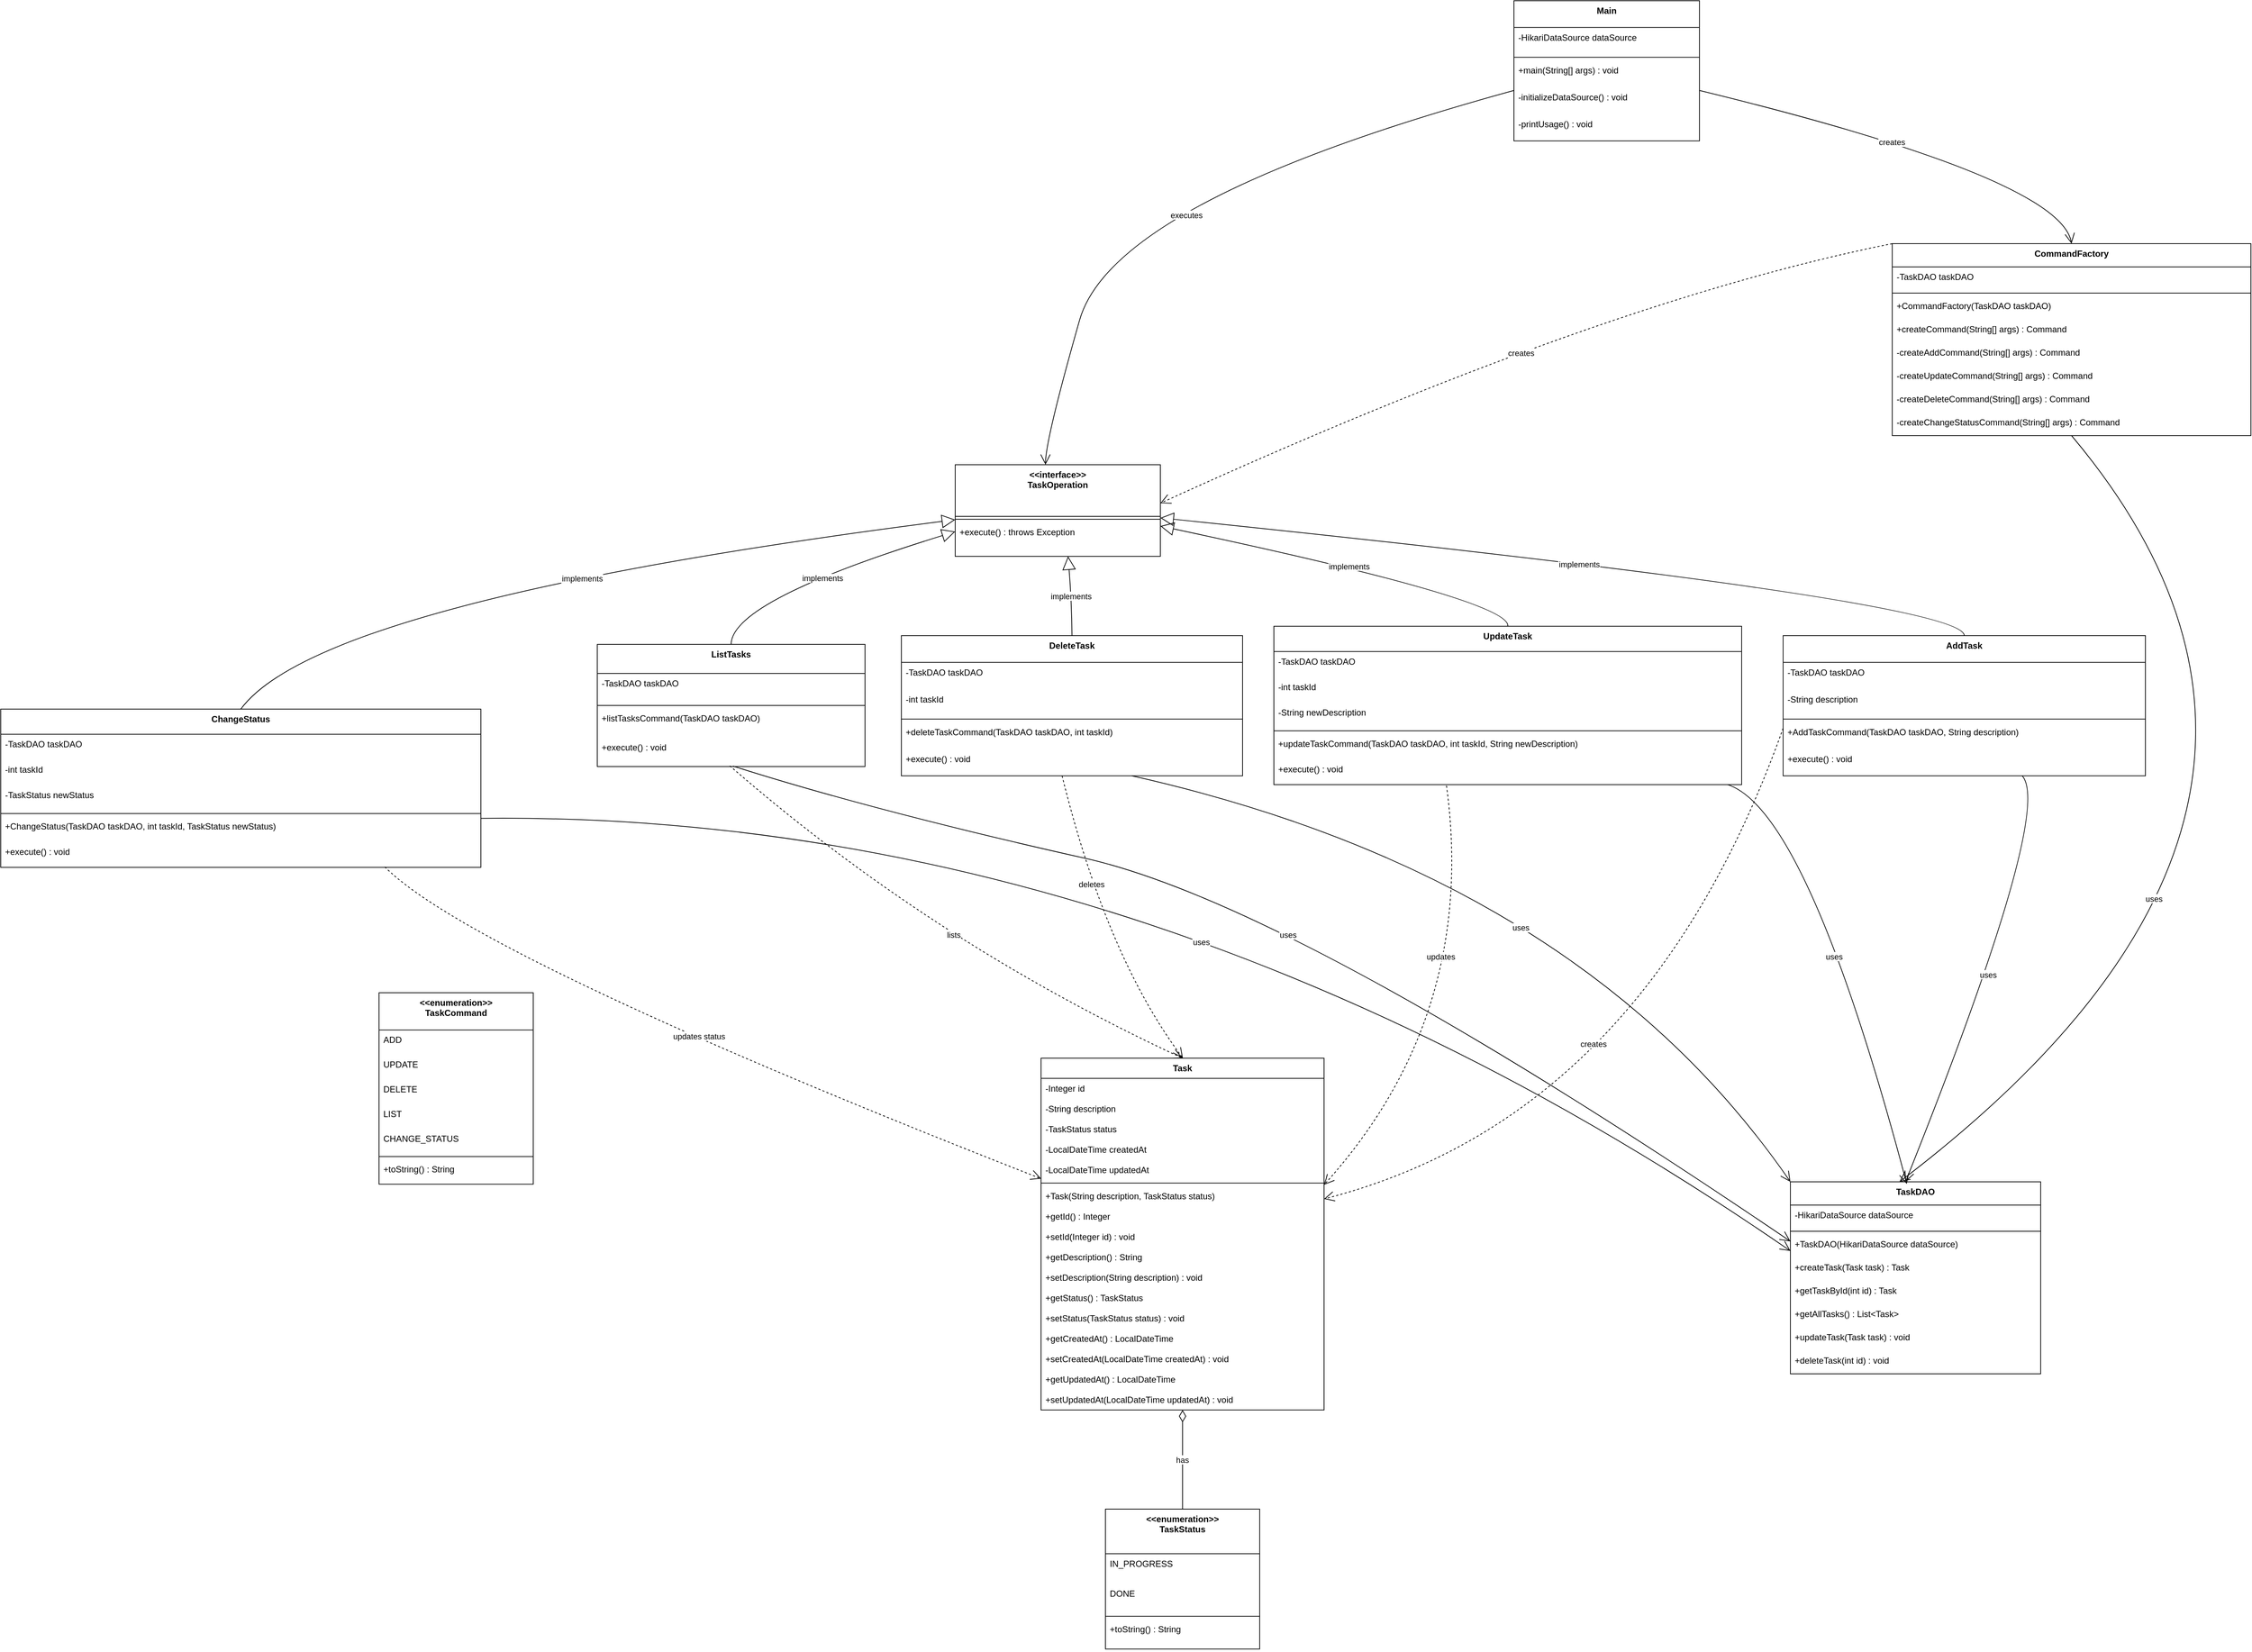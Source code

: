 <mxfile version="26.0.16">
  <diagram id="C5RBs43oDa-KdzZeNtuy" name="CommandsAndStatuses">
    <mxGraphModel dx="1640" dy="418" grid="1" gridSize="10" guides="1" tooltips="1" connect="1" arrows="1" fold="1" page="0" pageScale="1" pageWidth="827" pageHeight="1169" math="0" shadow="0">
      <root>
        <mxCell id="WIyWlLk6GJQsqaUBKTNV-0" />
        <mxCell id="WIyWlLk6GJQsqaUBKTNV-1" parent="WIyWlLk6GJQsqaUBKTNV-0" />
        <mxCell id="XcSWrW2zdejVUgtWruym-0" value="&lt;&lt;interface&gt;&gt;&#xa;TaskOperation" style="swimlane;fontStyle=1;align=center;verticalAlign=top;childLayout=stackLayout;horizontal=1;startSize=71;horizontalStack=0;resizeParent=1;resizeParentMax=0;resizeLast=0;collapsible=0;marginBottom=0;" parent="WIyWlLk6GJQsqaUBKTNV-1" vertex="1">
          <mxGeometry x="1322" y="1194" width="282" height="126" as="geometry" />
        </mxCell>
        <mxCell id="XcSWrW2zdejVUgtWruym-1" style="line;strokeWidth=1;fillColor=none;align=left;verticalAlign=middle;spacingTop=-1;spacingLeft=3;spacingRight=3;rotatable=0;labelPosition=right;points=[];portConstraint=eastwest;strokeColor=inherit;" parent="XcSWrW2zdejVUgtWruym-0" vertex="1">
          <mxGeometry y="71" width="282" height="8" as="geometry" />
        </mxCell>
        <mxCell id="XcSWrW2zdejVUgtWruym-2" value="+execute() : throws Exception" style="text;strokeColor=none;fillColor=none;align=left;verticalAlign=top;spacingLeft=4;spacingRight=4;overflow=hidden;rotatable=0;points=[[0,0.5],[1,0.5]];portConstraint=eastwest;" parent="XcSWrW2zdejVUgtWruym-0" vertex="1">
          <mxGeometry y="79" width="282" height="47" as="geometry" />
        </mxCell>
        <mxCell id="XcSWrW2zdejVUgtWruym-3" value="&lt;&lt;enumeration&gt;&gt;&#xa;TaskCommand" style="swimlane;fontStyle=1;align=center;verticalAlign=top;childLayout=stackLayout;horizontal=1;startSize=51.2;horizontalStack=0;resizeParent=1;resizeParentMax=0;resizeLast=0;collapsible=0;marginBottom=0;" parent="WIyWlLk6GJQsqaUBKTNV-1" vertex="1">
          <mxGeometry x="530" y="1920" width="212" height="263.2" as="geometry" />
        </mxCell>
        <mxCell id="XcSWrW2zdejVUgtWruym-4" value="ADD" style="text;strokeColor=none;fillColor=none;align=left;verticalAlign=top;spacingLeft=4;spacingRight=4;overflow=hidden;rotatable=0;points=[[0,0.5],[1,0.5]];portConstraint=eastwest;" parent="XcSWrW2zdejVUgtWruym-3" vertex="1">
          <mxGeometry y="51.2" width="212" height="34" as="geometry" />
        </mxCell>
        <mxCell id="XcSWrW2zdejVUgtWruym-5" value="UPDATE" style="text;strokeColor=none;fillColor=none;align=left;verticalAlign=top;spacingLeft=4;spacingRight=4;overflow=hidden;rotatable=0;points=[[0,0.5],[1,0.5]];portConstraint=eastwest;" parent="XcSWrW2zdejVUgtWruym-3" vertex="1">
          <mxGeometry y="85.2" width="212" height="34" as="geometry" />
        </mxCell>
        <mxCell id="XcSWrW2zdejVUgtWruym-6" value="DELETE" style="text;strokeColor=none;fillColor=none;align=left;verticalAlign=top;spacingLeft=4;spacingRight=4;overflow=hidden;rotatable=0;points=[[0,0.5],[1,0.5]];portConstraint=eastwest;" parent="XcSWrW2zdejVUgtWruym-3" vertex="1">
          <mxGeometry y="119.2" width="212" height="34" as="geometry" />
        </mxCell>
        <mxCell id="XcSWrW2zdejVUgtWruym-7" value="LIST" style="text;strokeColor=none;fillColor=none;align=left;verticalAlign=top;spacingLeft=4;spacingRight=4;overflow=hidden;rotatable=0;points=[[0,0.5],[1,0.5]];portConstraint=eastwest;" parent="XcSWrW2zdejVUgtWruym-3" vertex="1">
          <mxGeometry y="153.2" width="212" height="34" as="geometry" />
        </mxCell>
        <mxCell id="XcSWrW2zdejVUgtWruym-8" value="CHANGE_STATUS" style="text;strokeColor=none;fillColor=none;align=left;verticalAlign=top;spacingLeft=4;spacingRight=4;overflow=hidden;rotatable=0;points=[[0,0.5],[1,0.5]];portConstraint=eastwest;" parent="XcSWrW2zdejVUgtWruym-3" vertex="1">
          <mxGeometry y="187.2" width="212" height="34" as="geometry" />
        </mxCell>
        <mxCell id="XcSWrW2zdejVUgtWruym-9" style="line;strokeWidth=1;fillColor=none;align=left;verticalAlign=middle;spacingTop=-1;spacingLeft=3;spacingRight=3;rotatable=0;labelPosition=right;points=[];portConstraint=eastwest;strokeColor=inherit;" parent="XcSWrW2zdejVUgtWruym-3" vertex="1">
          <mxGeometry y="221.2" width="212" height="8" as="geometry" />
        </mxCell>
        <mxCell id="XcSWrW2zdejVUgtWruym-10" value="+toString() : String" style="text;strokeColor=none;fillColor=none;align=left;verticalAlign=top;spacingLeft=4;spacingRight=4;overflow=hidden;rotatable=0;points=[[0,0.5],[1,0.5]];portConstraint=eastwest;" parent="XcSWrW2zdejVUgtWruym-3" vertex="1">
          <mxGeometry y="229.2" width="212" height="34" as="geometry" />
        </mxCell>
        <mxCell id="XcSWrW2zdejVUgtWruym-11" value="&lt;&lt;enumeration&gt;&gt;&#xa;TaskStatus" style="swimlane;fontStyle=1;align=center;verticalAlign=top;childLayout=stackLayout;horizontal=1;startSize=61.333;horizontalStack=0;resizeParent=1;resizeParentMax=0;resizeLast=0;collapsible=0;marginBottom=0;" parent="WIyWlLk6GJQsqaUBKTNV-1" vertex="1">
          <mxGeometry x="1528.5" y="2630" width="212" height="192.333" as="geometry" />
        </mxCell>
        <mxCell id="XcSWrW2zdejVUgtWruym-12" value="IN_PROGRESS" style="text;strokeColor=none;fillColor=none;align=left;verticalAlign=top;spacingLeft=4;spacingRight=4;overflow=hidden;rotatable=0;points=[[0,0.5],[1,0.5]];portConstraint=eastwest;" parent="XcSWrW2zdejVUgtWruym-11" vertex="1">
          <mxGeometry y="61.333" width="212" height="41" as="geometry" />
        </mxCell>
        <mxCell id="XcSWrW2zdejVUgtWruym-13" value="DONE" style="text;strokeColor=none;fillColor=none;align=left;verticalAlign=top;spacingLeft=4;spacingRight=4;overflow=hidden;rotatable=0;points=[[0,0.5],[1,0.5]];portConstraint=eastwest;" parent="XcSWrW2zdejVUgtWruym-11" vertex="1">
          <mxGeometry y="102.333" width="212" height="41" as="geometry" />
        </mxCell>
        <mxCell id="XcSWrW2zdejVUgtWruym-14" style="line;strokeWidth=1;fillColor=none;align=left;verticalAlign=middle;spacingTop=-1;spacingLeft=3;spacingRight=3;rotatable=0;labelPosition=right;points=[];portConstraint=eastwest;strokeColor=inherit;" parent="XcSWrW2zdejVUgtWruym-11" vertex="1">
          <mxGeometry y="143.333" width="212" height="8" as="geometry" />
        </mxCell>
        <mxCell id="XcSWrW2zdejVUgtWruym-15" value="+toString() : String" style="text;strokeColor=none;fillColor=none;align=left;verticalAlign=top;spacingLeft=4;spacingRight=4;overflow=hidden;rotatable=0;points=[[0,0.5],[1,0.5]];portConstraint=eastwest;" parent="XcSWrW2zdejVUgtWruym-11" vertex="1">
          <mxGeometry y="151.333" width="212" height="41" as="geometry" />
        </mxCell>
        <mxCell id="XcSWrW2zdejVUgtWruym-16" value="Task" style="swimlane;fontStyle=1;align=center;verticalAlign=top;childLayout=stackLayout;horizontal=1;startSize=27.765;horizontalStack=0;resizeParent=1;resizeParentMax=0;resizeLast=0;collapsible=0;marginBottom=0;" parent="WIyWlLk6GJQsqaUBKTNV-1" vertex="1">
          <mxGeometry x="1440" y="2010" width="389" height="483.765" as="geometry" />
        </mxCell>
        <mxCell id="XcSWrW2zdejVUgtWruym-17" value="-Integer id" style="text;strokeColor=none;fillColor=none;align=left;verticalAlign=top;spacingLeft=4;spacingRight=4;overflow=hidden;rotatable=0;points=[[0,0.5],[1,0.5]];portConstraint=eastwest;" parent="XcSWrW2zdejVUgtWruym-16" vertex="1">
          <mxGeometry y="27.765" width="389" height="28" as="geometry" />
        </mxCell>
        <mxCell id="XcSWrW2zdejVUgtWruym-18" value="-String description" style="text;strokeColor=none;fillColor=none;align=left;verticalAlign=top;spacingLeft=4;spacingRight=4;overflow=hidden;rotatable=0;points=[[0,0.5],[1,0.5]];portConstraint=eastwest;" parent="XcSWrW2zdejVUgtWruym-16" vertex="1">
          <mxGeometry y="55.765" width="389" height="28" as="geometry" />
        </mxCell>
        <mxCell id="XcSWrW2zdejVUgtWruym-19" value="-TaskStatus status" style="text;strokeColor=none;fillColor=none;align=left;verticalAlign=top;spacingLeft=4;spacingRight=4;overflow=hidden;rotatable=0;points=[[0,0.5],[1,0.5]];portConstraint=eastwest;" parent="XcSWrW2zdejVUgtWruym-16" vertex="1">
          <mxGeometry y="83.765" width="389" height="28" as="geometry" />
        </mxCell>
        <mxCell id="XcSWrW2zdejVUgtWruym-20" value="-LocalDateTime createdAt" style="text;strokeColor=none;fillColor=none;align=left;verticalAlign=top;spacingLeft=4;spacingRight=4;overflow=hidden;rotatable=0;points=[[0,0.5],[1,0.5]];portConstraint=eastwest;" parent="XcSWrW2zdejVUgtWruym-16" vertex="1">
          <mxGeometry y="111.765" width="389" height="28" as="geometry" />
        </mxCell>
        <mxCell id="XcSWrW2zdejVUgtWruym-21" value="-LocalDateTime updatedAt" style="text;strokeColor=none;fillColor=none;align=left;verticalAlign=top;spacingLeft=4;spacingRight=4;overflow=hidden;rotatable=0;points=[[0,0.5],[1,0.5]];portConstraint=eastwest;" parent="XcSWrW2zdejVUgtWruym-16" vertex="1">
          <mxGeometry y="139.765" width="389" height="28" as="geometry" />
        </mxCell>
        <mxCell id="XcSWrW2zdejVUgtWruym-22" style="line;strokeWidth=1;fillColor=none;align=left;verticalAlign=middle;spacingTop=-1;spacingLeft=3;spacingRight=3;rotatable=0;labelPosition=right;points=[];portConstraint=eastwest;strokeColor=inherit;" parent="XcSWrW2zdejVUgtWruym-16" vertex="1">
          <mxGeometry y="167.765" width="389" height="8" as="geometry" />
        </mxCell>
        <mxCell id="XcSWrW2zdejVUgtWruym-23" value="+Task(String description, TaskStatus status)" style="text;strokeColor=none;fillColor=none;align=left;verticalAlign=top;spacingLeft=4;spacingRight=4;overflow=hidden;rotatable=0;points=[[0,0.5],[1,0.5]];portConstraint=eastwest;" parent="XcSWrW2zdejVUgtWruym-16" vertex="1">
          <mxGeometry y="175.765" width="389" height="28" as="geometry" />
        </mxCell>
        <mxCell id="XcSWrW2zdejVUgtWruym-24" value="+getId() : Integer" style="text;strokeColor=none;fillColor=none;align=left;verticalAlign=top;spacingLeft=4;spacingRight=4;overflow=hidden;rotatable=0;points=[[0,0.5],[1,0.5]];portConstraint=eastwest;" parent="XcSWrW2zdejVUgtWruym-16" vertex="1">
          <mxGeometry y="203.765" width="389" height="28" as="geometry" />
        </mxCell>
        <mxCell id="XcSWrW2zdejVUgtWruym-25" value="+setId(Integer id) : void" style="text;strokeColor=none;fillColor=none;align=left;verticalAlign=top;spacingLeft=4;spacingRight=4;overflow=hidden;rotatable=0;points=[[0,0.5],[1,0.5]];portConstraint=eastwest;" parent="XcSWrW2zdejVUgtWruym-16" vertex="1">
          <mxGeometry y="231.765" width="389" height="28" as="geometry" />
        </mxCell>
        <mxCell id="XcSWrW2zdejVUgtWruym-26" value="+getDescription() : String" style="text;strokeColor=none;fillColor=none;align=left;verticalAlign=top;spacingLeft=4;spacingRight=4;overflow=hidden;rotatable=0;points=[[0,0.5],[1,0.5]];portConstraint=eastwest;" parent="XcSWrW2zdejVUgtWruym-16" vertex="1">
          <mxGeometry y="259.765" width="389" height="28" as="geometry" />
        </mxCell>
        <mxCell id="XcSWrW2zdejVUgtWruym-27" value="+setDescription(String description) : void" style="text;strokeColor=none;fillColor=none;align=left;verticalAlign=top;spacingLeft=4;spacingRight=4;overflow=hidden;rotatable=0;points=[[0,0.5],[1,0.5]];portConstraint=eastwest;" parent="XcSWrW2zdejVUgtWruym-16" vertex="1">
          <mxGeometry y="287.765" width="389" height="28" as="geometry" />
        </mxCell>
        <mxCell id="XcSWrW2zdejVUgtWruym-28" value="+getStatus() : TaskStatus" style="text;strokeColor=none;fillColor=none;align=left;verticalAlign=top;spacingLeft=4;spacingRight=4;overflow=hidden;rotatable=0;points=[[0,0.5],[1,0.5]];portConstraint=eastwest;" parent="XcSWrW2zdejVUgtWruym-16" vertex="1">
          <mxGeometry y="315.765" width="389" height="28" as="geometry" />
        </mxCell>
        <mxCell id="XcSWrW2zdejVUgtWruym-29" value="+setStatus(TaskStatus status) : void" style="text;strokeColor=none;fillColor=none;align=left;verticalAlign=top;spacingLeft=4;spacingRight=4;overflow=hidden;rotatable=0;points=[[0,0.5],[1,0.5]];portConstraint=eastwest;" parent="XcSWrW2zdejVUgtWruym-16" vertex="1">
          <mxGeometry y="343.765" width="389" height="28" as="geometry" />
        </mxCell>
        <mxCell id="XcSWrW2zdejVUgtWruym-30" value="+getCreatedAt() : LocalDateTime" style="text;strokeColor=none;fillColor=none;align=left;verticalAlign=top;spacingLeft=4;spacingRight=4;overflow=hidden;rotatable=0;points=[[0,0.5],[1,0.5]];portConstraint=eastwest;" parent="XcSWrW2zdejVUgtWruym-16" vertex="1">
          <mxGeometry y="371.765" width="389" height="28" as="geometry" />
        </mxCell>
        <mxCell id="XcSWrW2zdejVUgtWruym-31" value="+setCreatedAt(LocalDateTime createdAt) : void" style="text;strokeColor=none;fillColor=none;align=left;verticalAlign=top;spacingLeft=4;spacingRight=4;overflow=hidden;rotatable=0;points=[[0,0.5],[1,0.5]];portConstraint=eastwest;" parent="XcSWrW2zdejVUgtWruym-16" vertex="1">
          <mxGeometry y="399.765" width="389" height="28" as="geometry" />
        </mxCell>
        <mxCell id="XcSWrW2zdejVUgtWruym-32" value="+getUpdatedAt() : LocalDateTime" style="text;strokeColor=none;fillColor=none;align=left;verticalAlign=top;spacingLeft=4;spacingRight=4;overflow=hidden;rotatable=0;points=[[0,0.5],[1,0.5]];portConstraint=eastwest;" parent="XcSWrW2zdejVUgtWruym-16" vertex="1">
          <mxGeometry y="427.765" width="389" height="28" as="geometry" />
        </mxCell>
        <mxCell id="XcSWrW2zdejVUgtWruym-33" value="+setUpdatedAt(LocalDateTime updatedAt) : void" style="text;strokeColor=none;fillColor=none;align=left;verticalAlign=top;spacingLeft=4;spacingRight=4;overflow=hidden;rotatable=0;points=[[0,0.5],[1,0.5]];portConstraint=eastwest;" parent="XcSWrW2zdejVUgtWruym-16" vertex="1">
          <mxGeometry y="455.765" width="389" height="28" as="geometry" />
        </mxCell>
        <mxCell id="XcSWrW2zdejVUgtWruym-34" value="TaskDAO" style="swimlane;fontStyle=1;align=center;verticalAlign=top;childLayout=stackLayout;horizontal=1;startSize=32;horizontalStack=0;resizeParent=1;resizeParentMax=0;resizeLast=0;collapsible=0;marginBottom=0;" parent="WIyWlLk6GJQsqaUBKTNV-1" vertex="1">
          <mxGeometry x="2470" y="2180" width="344" height="264" as="geometry" />
        </mxCell>
        <mxCell id="XcSWrW2zdejVUgtWruym-35" value="-HikariDataSource dataSource" style="text;strokeColor=none;fillColor=none;align=left;verticalAlign=top;spacingLeft=4;spacingRight=4;overflow=hidden;rotatable=0;points=[[0,0.5],[1,0.5]];portConstraint=eastwest;" parent="XcSWrW2zdejVUgtWruym-34" vertex="1">
          <mxGeometry y="32" width="344" height="32" as="geometry" />
        </mxCell>
        <mxCell id="XcSWrW2zdejVUgtWruym-36" style="line;strokeWidth=1;fillColor=none;align=left;verticalAlign=middle;spacingTop=-1;spacingLeft=3;spacingRight=3;rotatable=0;labelPosition=right;points=[];portConstraint=eastwest;strokeColor=inherit;" parent="XcSWrW2zdejVUgtWruym-34" vertex="1">
          <mxGeometry y="64" width="344" height="8" as="geometry" />
        </mxCell>
        <mxCell id="XcSWrW2zdejVUgtWruym-37" value="+TaskDAO(HikariDataSource dataSource)" style="text;strokeColor=none;fillColor=none;align=left;verticalAlign=top;spacingLeft=4;spacingRight=4;overflow=hidden;rotatable=0;points=[[0,0.5],[1,0.5]];portConstraint=eastwest;" parent="XcSWrW2zdejVUgtWruym-34" vertex="1">
          <mxGeometry y="72" width="344" height="32" as="geometry" />
        </mxCell>
        <mxCell id="XcSWrW2zdejVUgtWruym-38" value="+createTask(Task task) : Task" style="text;strokeColor=none;fillColor=none;align=left;verticalAlign=top;spacingLeft=4;spacingRight=4;overflow=hidden;rotatable=0;points=[[0,0.5],[1,0.5]];portConstraint=eastwest;" parent="XcSWrW2zdejVUgtWruym-34" vertex="1">
          <mxGeometry y="104" width="344" height="32" as="geometry" />
        </mxCell>
        <mxCell id="XcSWrW2zdejVUgtWruym-39" value="+getTaskById(int id) : Task" style="text;strokeColor=none;fillColor=none;align=left;verticalAlign=top;spacingLeft=4;spacingRight=4;overflow=hidden;rotatable=0;points=[[0,0.5],[1,0.5]];portConstraint=eastwest;" parent="XcSWrW2zdejVUgtWruym-34" vertex="1">
          <mxGeometry y="136" width="344" height="32" as="geometry" />
        </mxCell>
        <mxCell id="XcSWrW2zdejVUgtWruym-40" value="+getAllTasks() : List&lt;Task&gt;" style="text;strokeColor=none;fillColor=none;align=left;verticalAlign=top;spacingLeft=4;spacingRight=4;overflow=hidden;rotatable=0;points=[[0,0.5],[1,0.5]];portConstraint=eastwest;" parent="XcSWrW2zdejVUgtWruym-34" vertex="1">
          <mxGeometry y="168" width="344" height="32" as="geometry" />
        </mxCell>
        <mxCell id="XcSWrW2zdejVUgtWruym-41" value="+updateTask(Task task) : void" style="text;strokeColor=none;fillColor=none;align=left;verticalAlign=top;spacingLeft=4;spacingRight=4;overflow=hidden;rotatable=0;points=[[0,0.5],[1,0.5]];portConstraint=eastwest;" parent="XcSWrW2zdejVUgtWruym-34" vertex="1">
          <mxGeometry y="200" width="344" height="32" as="geometry" />
        </mxCell>
        <mxCell id="XcSWrW2zdejVUgtWruym-42" value="+deleteTask(int id) : void" style="text;strokeColor=none;fillColor=none;align=left;verticalAlign=top;spacingLeft=4;spacingRight=4;overflow=hidden;rotatable=0;points=[[0,0.5],[1,0.5]];portConstraint=eastwest;" parent="XcSWrW2zdejVUgtWruym-34" vertex="1">
          <mxGeometry y="232" width="344" height="32" as="geometry" />
        </mxCell>
        <mxCell id="XcSWrW2zdejVUgtWruym-43" value="CommandFactory" style="swimlane;fontStyle=1;align=center;verticalAlign=top;childLayout=stackLayout;horizontal=1;startSize=32;horizontalStack=0;resizeParent=1;resizeParentMax=0;resizeLast=0;collapsible=0;marginBottom=0;" parent="WIyWlLk6GJQsqaUBKTNV-1" vertex="1">
          <mxGeometry x="2610" y="890" width="493" height="264" as="geometry" />
        </mxCell>
        <mxCell id="XcSWrW2zdejVUgtWruym-44" value="-TaskDAO taskDAO" style="text;strokeColor=none;fillColor=none;align=left;verticalAlign=top;spacingLeft=4;spacingRight=4;overflow=hidden;rotatable=0;points=[[0,0.5],[1,0.5]];portConstraint=eastwest;" parent="XcSWrW2zdejVUgtWruym-43" vertex="1">
          <mxGeometry y="32" width="493" height="32" as="geometry" />
        </mxCell>
        <mxCell id="XcSWrW2zdejVUgtWruym-45" style="line;strokeWidth=1;fillColor=none;align=left;verticalAlign=middle;spacingTop=-1;spacingLeft=3;spacingRight=3;rotatable=0;labelPosition=right;points=[];portConstraint=eastwest;strokeColor=inherit;" parent="XcSWrW2zdejVUgtWruym-43" vertex="1">
          <mxGeometry y="64" width="493" height="8" as="geometry" />
        </mxCell>
        <mxCell id="XcSWrW2zdejVUgtWruym-46" value="+CommandFactory(TaskDAO taskDAO)" style="text;strokeColor=none;fillColor=none;align=left;verticalAlign=top;spacingLeft=4;spacingRight=4;overflow=hidden;rotatable=0;points=[[0,0.5],[1,0.5]];portConstraint=eastwest;" parent="XcSWrW2zdejVUgtWruym-43" vertex="1">
          <mxGeometry y="72" width="493" height="32" as="geometry" />
        </mxCell>
        <mxCell id="XcSWrW2zdejVUgtWruym-47" value="+createCommand(String[] args) : Command" style="text;strokeColor=none;fillColor=none;align=left;verticalAlign=top;spacingLeft=4;spacingRight=4;overflow=hidden;rotatable=0;points=[[0,0.5],[1,0.5]];portConstraint=eastwest;" parent="XcSWrW2zdejVUgtWruym-43" vertex="1">
          <mxGeometry y="104" width="493" height="32" as="geometry" />
        </mxCell>
        <mxCell id="XcSWrW2zdejVUgtWruym-48" value="-createAddCommand(String[] args) : Command" style="text;strokeColor=none;fillColor=none;align=left;verticalAlign=top;spacingLeft=4;spacingRight=4;overflow=hidden;rotatable=0;points=[[0,0.5],[1,0.5]];portConstraint=eastwest;" parent="XcSWrW2zdejVUgtWruym-43" vertex="1">
          <mxGeometry y="136" width="493" height="32" as="geometry" />
        </mxCell>
        <mxCell id="XcSWrW2zdejVUgtWruym-49" value="-createUpdateCommand(String[] args) : Command" style="text;strokeColor=none;fillColor=none;align=left;verticalAlign=top;spacingLeft=4;spacingRight=4;overflow=hidden;rotatable=0;points=[[0,0.5],[1,0.5]];portConstraint=eastwest;" parent="XcSWrW2zdejVUgtWruym-43" vertex="1">
          <mxGeometry y="168" width="493" height="32" as="geometry" />
        </mxCell>
        <mxCell id="XcSWrW2zdejVUgtWruym-50" value="-createDeleteCommand(String[] args) : Command" style="text;strokeColor=none;fillColor=none;align=left;verticalAlign=top;spacingLeft=4;spacingRight=4;overflow=hidden;rotatable=0;points=[[0,0.5],[1,0.5]];portConstraint=eastwest;" parent="XcSWrW2zdejVUgtWruym-43" vertex="1">
          <mxGeometry y="200" width="493" height="32" as="geometry" />
        </mxCell>
        <mxCell id="XcSWrW2zdejVUgtWruym-51" value="-createChangeStatusCommand(String[] args) : Command" style="text;strokeColor=none;fillColor=none;align=left;verticalAlign=top;spacingLeft=4;spacingRight=4;overflow=hidden;rotatable=0;points=[[0,0.5],[1,0.5]];portConstraint=eastwest;" parent="XcSWrW2zdejVUgtWruym-43" vertex="1">
          <mxGeometry y="232" width="493" height="32" as="geometry" />
        </mxCell>
        <mxCell id="XcSWrW2zdejVUgtWruym-52" value="Main" style="swimlane;fontStyle=1;align=center;verticalAlign=top;childLayout=stackLayout;horizontal=1;startSize=36.8;horizontalStack=0;resizeParent=1;resizeParentMax=0;resizeLast=0;collapsible=0;marginBottom=0;" parent="WIyWlLk6GJQsqaUBKTNV-1" vertex="1">
          <mxGeometry x="2090" y="556" width="255" height="192.8" as="geometry" />
        </mxCell>
        <mxCell id="XcSWrW2zdejVUgtWruym-53" value="-HikariDataSource dataSource" style="text;strokeColor=none;fillColor=none;align=left;verticalAlign=top;spacingLeft=4;spacingRight=4;overflow=hidden;rotatable=0;points=[[0,0.5],[1,0.5]];portConstraint=eastwest;" parent="XcSWrW2zdejVUgtWruym-52" vertex="1">
          <mxGeometry y="36.8" width="255" height="37" as="geometry" />
        </mxCell>
        <mxCell id="XcSWrW2zdejVUgtWruym-54" style="line;strokeWidth=1;fillColor=none;align=left;verticalAlign=middle;spacingTop=-1;spacingLeft=3;spacingRight=3;rotatable=0;labelPosition=right;points=[];portConstraint=eastwest;strokeColor=inherit;" parent="XcSWrW2zdejVUgtWruym-52" vertex="1">
          <mxGeometry y="73.8" width="255" height="8" as="geometry" />
        </mxCell>
        <mxCell id="XcSWrW2zdejVUgtWruym-55" value="+main(String[] args) : void" style="text;strokeColor=none;fillColor=none;align=left;verticalAlign=top;spacingLeft=4;spacingRight=4;overflow=hidden;rotatable=0;points=[[0,0.5],[1,0.5]];portConstraint=eastwest;" parent="XcSWrW2zdejVUgtWruym-52" vertex="1">
          <mxGeometry y="81.8" width="255" height="37" as="geometry" />
        </mxCell>
        <mxCell id="XcSWrW2zdejVUgtWruym-56" value="-initializeDataSource() : void" style="text;strokeColor=none;fillColor=none;align=left;verticalAlign=top;spacingLeft=4;spacingRight=4;overflow=hidden;rotatable=0;points=[[0,0.5],[1,0.5]];portConstraint=eastwest;" parent="XcSWrW2zdejVUgtWruym-52" vertex="1">
          <mxGeometry y="118.8" width="255" height="37" as="geometry" />
        </mxCell>
        <mxCell id="XcSWrW2zdejVUgtWruym-57" value="-printUsage() : void" style="text;strokeColor=none;fillColor=none;align=left;verticalAlign=top;spacingLeft=4;spacingRight=4;overflow=hidden;rotatable=0;points=[[0,0.5],[1,0.5]];portConstraint=eastwest;" parent="XcSWrW2zdejVUgtWruym-52" vertex="1">
          <mxGeometry y="155.8" width="255" height="37" as="geometry" />
        </mxCell>
        <mxCell id="XcSWrW2zdejVUgtWruym-58" value="AddTask" style="swimlane;fontStyle=1;align=center;verticalAlign=top;childLayout=stackLayout;horizontal=1;startSize=36.8;horizontalStack=0;resizeParent=1;resizeParentMax=0;resizeLast=0;collapsible=0;marginBottom=0;" parent="WIyWlLk6GJQsqaUBKTNV-1" vertex="1">
          <mxGeometry x="2460" y="1429" width="498" height="192.8" as="geometry" />
        </mxCell>
        <mxCell id="XcSWrW2zdejVUgtWruym-59" value="-TaskDAO taskDAO" style="text;strokeColor=none;fillColor=none;align=left;verticalAlign=top;spacingLeft=4;spacingRight=4;overflow=hidden;rotatable=0;points=[[0,0.5],[1,0.5]];portConstraint=eastwest;" parent="XcSWrW2zdejVUgtWruym-58" vertex="1">
          <mxGeometry y="36.8" width="498" height="37" as="geometry" />
        </mxCell>
        <mxCell id="XcSWrW2zdejVUgtWruym-60" value="-String description" style="text;strokeColor=none;fillColor=none;align=left;verticalAlign=top;spacingLeft=4;spacingRight=4;overflow=hidden;rotatable=0;points=[[0,0.5],[1,0.5]];portConstraint=eastwest;" parent="XcSWrW2zdejVUgtWruym-58" vertex="1">
          <mxGeometry y="73.8" width="498" height="37" as="geometry" />
        </mxCell>
        <mxCell id="XcSWrW2zdejVUgtWruym-61" style="line;strokeWidth=1;fillColor=none;align=left;verticalAlign=middle;spacingTop=-1;spacingLeft=3;spacingRight=3;rotatable=0;labelPosition=right;points=[];portConstraint=eastwest;strokeColor=inherit;" parent="XcSWrW2zdejVUgtWruym-58" vertex="1">
          <mxGeometry y="110.8" width="498" height="8" as="geometry" />
        </mxCell>
        <mxCell id="XcSWrW2zdejVUgtWruym-62" value="+AddTaskCommand(TaskDAO taskDAO, String description)" style="text;strokeColor=none;fillColor=none;align=left;verticalAlign=top;spacingLeft=4;spacingRight=4;overflow=hidden;rotatable=0;points=[[0,0.5],[1,0.5]];portConstraint=eastwest;" parent="XcSWrW2zdejVUgtWruym-58" vertex="1">
          <mxGeometry y="118.8" width="498" height="37" as="geometry" />
        </mxCell>
        <mxCell id="XcSWrW2zdejVUgtWruym-63" value="+execute() : void" style="text;strokeColor=none;fillColor=none;align=left;verticalAlign=top;spacingLeft=4;spacingRight=4;overflow=hidden;rotatable=0;points=[[0,0.5],[1,0.5]];portConstraint=eastwest;" parent="XcSWrW2zdejVUgtWruym-58" vertex="1">
          <mxGeometry y="155.8" width="498" height="37" as="geometry" />
        </mxCell>
        <mxCell id="XcSWrW2zdejVUgtWruym-64" value="UpdateTask" style="swimlane;fontStyle=1;align=center;verticalAlign=top;childLayout=stackLayout;horizontal=1;startSize=34.667;horizontalStack=0;resizeParent=1;resizeParentMax=0;resizeLast=0;collapsible=0;marginBottom=0;" parent="WIyWlLk6GJQsqaUBKTNV-1" vertex="1">
          <mxGeometry x="1760" y="1416.17" width="643" height="217.667" as="geometry" />
        </mxCell>
        <mxCell id="XcSWrW2zdejVUgtWruym-65" value="-TaskDAO taskDAO" style="text;strokeColor=none;fillColor=none;align=left;verticalAlign=top;spacingLeft=4;spacingRight=4;overflow=hidden;rotatable=0;points=[[0,0.5],[1,0.5]];portConstraint=eastwest;" parent="XcSWrW2zdejVUgtWruym-64" vertex="1">
          <mxGeometry y="34.667" width="643" height="35" as="geometry" />
        </mxCell>
        <mxCell id="XcSWrW2zdejVUgtWruym-66" value="-int taskId" style="text;strokeColor=none;fillColor=none;align=left;verticalAlign=top;spacingLeft=4;spacingRight=4;overflow=hidden;rotatable=0;points=[[0,0.5],[1,0.5]];portConstraint=eastwest;" parent="XcSWrW2zdejVUgtWruym-64" vertex="1">
          <mxGeometry y="69.667" width="643" height="35" as="geometry" />
        </mxCell>
        <mxCell id="XcSWrW2zdejVUgtWruym-67" value="-String newDescription" style="text;strokeColor=none;fillColor=none;align=left;verticalAlign=top;spacingLeft=4;spacingRight=4;overflow=hidden;rotatable=0;points=[[0,0.5],[1,0.5]];portConstraint=eastwest;" parent="XcSWrW2zdejVUgtWruym-64" vertex="1">
          <mxGeometry y="104.667" width="643" height="35" as="geometry" />
        </mxCell>
        <mxCell id="XcSWrW2zdejVUgtWruym-68" style="line;strokeWidth=1;fillColor=none;align=left;verticalAlign=middle;spacingTop=-1;spacingLeft=3;spacingRight=3;rotatable=0;labelPosition=right;points=[];portConstraint=eastwest;strokeColor=inherit;" parent="XcSWrW2zdejVUgtWruym-64" vertex="1">
          <mxGeometry y="139.667" width="643" height="8" as="geometry" />
        </mxCell>
        <mxCell id="XcSWrW2zdejVUgtWruym-69" value="+updateTaskCommand(TaskDAO taskDAO, int taskId, String newDescription)" style="text;strokeColor=none;fillColor=none;align=left;verticalAlign=top;spacingLeft=4;spacingRight=4;overflow=hidden;rotatable=0;points=[[0,0.5],[1,0.5]];portConstraint=eastwest;" parent="XcSWrW2zdejVUgtWruym-64" vertex="1">
          <mxGeometry y="147.667" width="643" height="35" as="geometry" />
        </mxCell>
        <mxCell id="XcSWrW2zdejVUgtWruym-70" value="+execute() : void" style="text;strokeColor=none;fillColor=none;align=left;verticalAlign=top;spacingLeft=4;spacingRight=4;overflow=hidden;rotatable=0;points=[[0,0.5],[1,0.5]];portConstraint=eastwest;" parent="XcSWrW2zdejVUgtWruym-64" vertex="1">
          <mxGeometry y="182.667" width="643" height="35" as="geometry" />
        </mxCell>
        <mxCell id="XcSWrW2zdejVUgtWruym-71" value="DeleteTask" style="swimlane;fontStyle=1;align=center;verticalAlign=top;childLayout=stackLayout;horizontal=1;startSize=36.8;horizontalStack=0;resizeParent=1;resizeParentMax=0;resizeLast=0;collapsible=0;marginBottom=0;" parent="WIyWlLk6GJQsqaUBKTNV-1" vertex="1">
          <mxGeometry x="1248" y="1429" width="469" height="192.8" as="geometry" />
        </mxCell>
        <mxCell id="XcSWrW2zdejVUgtWruym-72" value="-TaskDAO taskDAO" style="text;strokeColor=none;fillColor=none;align=left;verticalAlign=top;spacingLeft=4;spacingRight=4;overflow=hidden;rotatable=0;points=[[0,0.5],[1,0.5]];portConstraint=eastwest;" parent="XcSWrW2zdejVUgtWruym-71" vertex="1">
          <mxGeometry y="36.8" width="469" height="37" as="geometry" />
        </mxCell>
        <mxCell id="XcSWrW2zdejVUgtWruym-73" value="-int taskId" style="text;strokeColor=none;fillColor=none;align=left;verticalAlign=top;spacingLeft=4;spacingRight=4;overflow=hidden;rotatable=0;points=[[0,0.5],[1,0.5]];portConstraint=eastwest;" parent="XcSWrW2zdejVUgtWruym-71" vertex="1">
          <mxGeometry y="73.8" width="469" height="37" as="geometry" />
        </mxCell>
        <mxCell id="XcSWrW2zdejVUgtWruym-74" style="line;strokeWidth=1;fillColor=none;align=left;verticalAlign=middle;spacingTop=-1;spacingLeft=3;spacingRight=3;rotatable=0;labelPosition=right;points=[];portConstraint=eastwest;strokeColor=inherit;" parent="XcSWrW2zdejVUgtWruym-71" vertex="1">
          <mxGeometry y="110.8" width="469" height="8" as="geometry" />
        </mxCell>
        <mxCell id="XcSWrW2zdejVUgtWruym-75" value="+deleteTaskCommand(TaskDAO taskDAO, int taskId)" style="text;strokeColor=none;fillColor=none;align=left;verticalAlign=top;spacingLeft=4;spacingRight=4;overflow=hidden;rotatable=0;points=[[0,0.5],[1,0.5]];portConstraint=eastwest;" parent="XcSWrW2zdejVUgtWruym-71" vertex="1">
          <mxGeometry y="118.8" width="469" height="37" as="geometry" />
        </mxCell>
        <mxCell id="XcSWrW2zdejVUgtWruym-76" value="+execute() : void" style="text;strokeColor=none;fillColor=none;align=left;verticalAlign=top;spacingLeft=4;spacingRight=4;overflow=hidden;rotatable=0;points=[[0,0.5],[1,0.5]];portConstraint=eastwest;" parent="XcSWrW2zdejVUgtWruym-71" vertex="1">
          <mxGeometry y="155.8" width="469" height="37" as="geometry" />
        </mxCell>
        <mxCell id="XcSWrW2zdejVUgtWruym-77" value="ListTasks" style="swimlane;fontStyle=1;align=center;verticalAlign=top;childLayout=stackLayout;horizontal=1;startSize=40;horizontalStack=0;resizeParent=1;resizeParentMax=0;resizeLast=0;collapsible=0;marginBottom=0;" parent="WIyWlLk6GJQsqaUBKTNV-1" vertex="1">
          <mxGeometry x="830" y="1441" width="368" height="168" as="geometry" />
        </mxCell>
        <mxCell id="XcSWrW2zdejVUgtWruym-78" value="-TaskDAO taskDAO" style="text;strokeColor=none;fillColor=none;align=left;verticalAlign=top;spacingLeft=4;spacingRight=4;overflow=hidden;rotatable=0;points=[[0,0.5],[1,0.5]];portConstraint=eastwest;" parent="XcSWrW2zdejVUgtWruym-77" vertex="1">
          <mxGeometry y="40" width="368" height="40" as="geometry" />
        </mxCell>
        <mxCell id="XcSWrW2zdejVUgtWruym-79" style="line;strokeWidth=1;fillColor=none;align=left;verticalAlign=middle;spacingTop=-1;spacingLeft=3;spacingRight=3;rotatable=0;labelPosition=right;points=[];portConstraint=eastwest;strokeColor=inherit;" parent="XcSWrW2zdejVUgtWruym-77" vertex="1">
          <mxGeometry y="80" width="368" height="8" as="geometry" />
        </mxCell>
        <mxCell id="XcSWrW2zdejVUgtWruym-80" value="+listTasksCommand(TaskDAO taskDAO)" style="text;strokeColor=none;fillColor=none;align=left;verticalAlign=top;spacingLeft=4;spacingRight=4;overflow=hidden;rotatable=0;points=[[0,0.5],[1,0.5]];portConstraint=eastwest;" parent="XcSWrW2zdejVUgtWruym-77" vertex="1">
          <mxGeometry y="88" width="368" height="40" as="geometry" />
        </mxCell>
        <mxCell id="XcSWrW2zdejVUgtWruym-81" value="+execute() : void" style="text;strokeColor=none;fillColor=none;align=left;verticalAlign=top;spacingLeft=4;spacingRight=4;overflow=hidden;rotatable=0;points=[[0,0.5],[1,0.5]];portConstraint=eastwest;" parent="XcSWrW2zdejVUgtWruym-77" vertex="1">
          <mxGeometry y="128" width="368" height="40" as="geometry" />
        </mxCell>
        <mxCell id="XcSWrW2zdejVUgtWruym-82" value="ChangeStatus" style="swimlane;fontStyle=1;align=center;verticalAlign=top;childLayout=stackLayout;horizontal=1;startSize=34.667;horizontalStack=0;resizeParent=1;resizeParentMax=0;resizeLast=0;collapsible=0;marginBottom=0;" parent="WIyWlLk6GJQsqaUBKTNV-1" vertex="1">
          <mxGeometry x="10" y="1530" width="660" height="217.667" as="geometry" />
        </mxCell>
        <mxCell id="XcSWrW2zdejVUgtWruym-83" value="-TaskDAO taskDAO" style="text;strokeColor=none;fillColor=none;align=left;verticalAlign=top;spacingLeft=4;spacingRight=4;overflow=hidden;rotatable=0;points=[[0,0.5],[1,0.5]];portConstraint=eastwest;" parent="XcSWrW2zdejVUgtWruym-82" vertex="1">
          <mxGeometry y="34.667" width="660" height="35" as="geometry" />
        </mxCell>
        <mxCell id="XcSWrW2zdejVUgtWruym-84" value="-int taskId" style="text;strokeColor=none;fillColor=none;align=left;verticalAlign=top;spacingLeft=4;spacingRight=4;overflow=hidden;rotatable=0;points=[[0,0.5],[1,0.5]];portConstraint=eastwest;" parent="XcSWrW2zdejVUgtWruym-82" vertex="1">
          <mxGeometry y="69.667" width="660" height="35" as="geometry" />
        </mxCell>
        <mxCell id="XcSWrW2zdejVUgtWruym-85" value="-TaskStatus newStatus" style="text;strokeColor=none;fillColor=none;align=left;verticalAlign=top;spacingLeft=4;spacingRight=4;overflow=hidden;rotatable=0;points=[[0,0.5],[1,0.5]];portConstraint=eastwest;" parent="XcSWrW2zdejVUgtWruym-82" vertex="1">
          <mxGeometry y="104.667" width="660" height="35" as="geometry" />
        </mxCell>
        <mxCell id="XcSWrW2zdejVUgtWruym-86" style="line;strokeWidth=1;fillColor=none;align=left;verticalAlign=middle;spacingTop=-1;spacingLeft=3;spacingRight=3;rotatable=0;labelPosition=right;points=[];portConstraint=eastwest;strokeColor=inherit;" parent="XcSWrW2zdejVUgtWruym-82" vertex="1">
          <mxGeometry y="139.667" width="660" height="8" as="geometry" />
        </mxCell>
        <mxCell id="XcSWrW2zdejVUgtWruym-87" value="+ChangeStatus(TaskDAO taskDAO, int taskId, TaskStatus newStatus)" style="text;strokeColor=none;fillColor=none;align=left;verticalAlign=top;spacingLeft=4;spacingRight=4;overflow=hidden;rotatable=0;points=[[0,0.5],[1,0.5]];portConstraint=eastwest;" parent="XcSWrW2zdejVUgtWruym-82" vertex="1">
          <mxGeometry y="147.667" width="660" height="35" as="geometry" />
        </mxCell>
        <mxCell id="XcSWrW2zdejVUgtWruym-88" value="+execute() : void" style="text;strokeColor=none;fillColor=none;align=left;verticalAlign=top;spacingLeft=4;spacingRight=4;overflow=hidden;rotatable=0;points=[[0,0.5],[1,0.5]];portConstraint=eastwest;" parent="XcSWrW2zdejVUgtWruym-82" vertex="1">
          <mxGeometry y="182.667" width="660" height="35" as="geometry" />
        </mxCell>
        <mxCell id="XcSWrW2zdejVUgtWruym-89" value="implements" style="curved=1;startArrow=block;startSize=16;startFill=0;endArrow=none;exitX=1;exitY=0.58;entryX=0.5;entryY=0;rounded=0;" parent="WIyWlLk6GJQsqaUBKTNV-1" source="XcSWrW2zdejVUgtWruym-0" target="XcSWrW2zdejVUgtWruym-58" edge="1">
          <mxGeometry y="-4" relative="1" as="geometry">
            <Array as="points">
              <mxPoint x="2709" y="1381" />
            </Array>
            <mxPoint as="offset" />
          </mxGeometry>
        </mxCell>
        <mxCell id="XcSWrW2zdejVUgtWruym-90" value="implements" style="curved=1;startArrow=block;startSize=16;startFill=0;endArrow=none;exitX=1;exitY=0.67;entryX=0.5;entryY=0;rounded=0;" parent="WIyWlLk6GJQsqaUBKTNV-1" source="XcSWrW2zdejVUgtWruym-0" target="XcSWrW2zdejVUgtWruym-64" edge="1">
          <mxGeometry relative="1" as="geometry">
            <Array as="points">
              <mxPoint x="2088" y="1381" />
            </Array>
          </mxGeometry>
        </mxCell>
        <mxCell id="XcSWrW2zdejVUgtWruym-91" value="implements" style="curved=1;startArrow=block;startSize=16;startFill=0;endArrow=none;exitX=0.55;exitY=1;entryX=0.5;entryY=0;rounded=0;" parent="WIyWlLk6GJQsqaUBKTNV-1" source="XcSWrW2zdejVUgtWruym-0" target="XcSWrW2zdejVUgtWruym-71" edge="1">
          <mxGeometry relative="1" as="geometry">
            <Array as="points">
              <mxPoint x="1482" y="1381" />
            </Array>
          </mxGeometry>
        </mxCell>
        <mxCell id="XcSWrW2zdejVUgtWruym-92" value="implements" style="curved=1;startArrow=block;startSize=16;startFill=0;endArrow=none;exitX=0;exitY=0.73;entryX=0.5;entryY=0;rounded=0;" parent="WIyWlLk6GJQsqaUBKTNV-1" source="XcSWrW2zdejVUgtWruym-0" target="XcSWrW2zdejVUgtWruym-77" edge="1">
          <mxGeometry x="0.009" y="8" relative="1" as="geometry">
            <Array as="points">
              <mxPoint x="1014" y="1381" />
            </Array>
            <mxPoint y="-1" as="offset" />
          </mxGeometry>
        </mxCell>
        <mxCell id="XcSWrW2zdejVUgtWruym-93" value="implements" style="curved=1;startArrow=block;startSize=16;startFill=0;endArrow=none;exitX=0;exitY=0.6;entryX=0.5;entryY=0;rounded=0;" parent="WIyWlLk6GJQsqaUBKTNV-1" source="XcSWrW2zdejVUgtWruym-0" target="XcSWrW2zdejVUgtWruym-82" edge="1">
          <mxGeometry x="-0.026" y="15" relative="1" as="geometry">
            <Array as="points">
              <mxPoint x="450" y="1381" />
            </Array>
            <mxPoint as="offset" />
          </mxGeometry>
        </mxCell>
        <mxCell id="XcSWrW2zdejVUgtWruym-94" value="creates" style="curved=1;dashed=1;startArrow=none;endArrow=open;endSize=12;exitX=0;exitY=0;entryX=1;entryY=0.42;rounded=0;exitDx=0;exitDy=0;" parent="WIyWlLk6GJQsqaUBKTNV-1" source="XcSWrW2zdejVUgtWruym-43" target="XcSWrW2zdejVUgtWruym-0" edge="1">
          <mxGeometry x="-0.0" y="18" relative="1" as="geometry">
            <Array as="points">
              <mxPoint x="2210" y="970" />
            </Array>
            <mxPoint as="offset" />
          </mxGeometry>
        </mxCell>
        <mxCell id="XcSWrW2zdejVUgtWruym-95" value="uses" style="curved=1;startArrow=none;endArrow=open;endSize=12;exitX=0.5;exitY=1;rounded=0;entryX=0.436;entryY=0;entryDx=0;entryDy=0;entryPerimeter=0;" parent="WIyWlLk6GJQsqaUBKTNV-1" source="XcSWrW2zdejVUgtWruym-43" target="XcSWrW2zdejVUgtWruym-34" edge="1">
          <mxGeometry x="0.321" y="-98" relative="1" as="geometry">
            <Array as="points">
              <mxPoint x="3290" y="1670" />
            </Array>
            <mxPoint x="2630" y="2190" as="targetPoint" />
            <mxPoint as="offset" />
          </mxGeometry>
        </mxCell>
        <mxCell id="XcSWrW2zdejVUgtWruym-96" value="uses" style="curved=1;startArrow=none;endArrow=open;endSize=12;exitX=0.66;exitY=1;entryX=0.46;entryY=0;rounded=0;" parent="WIyWlLk6GJQsqaUBKTNV-1" source="XcSWrW2zdejVUgtWruym-58" target="XcSWrW2zdejVUgtWruym-34" edge="1">
          <mxGeometry relative="1" as="geometry">
            <Array as="points">
              <mxPoint x="2832" y="1670" />
            </Array>
          </mxGeometry>
        </mxCell>
        <mxCell id="XcSWrW2zdejVUgtWruym-97" value="uses" style="curved=1;startArrow=none;endArrow=open;endSize=12;exitX=0.97;exitY=1;rounded=0;" parent="WIyWlLk6GJQsqaUBKTNV-1" source="XcSWrW2zdejVUgtWruym-64" edge="1">
          <mxGeometry x="-0.015" y="-16" relative="1" as="geometry">
            <Array as="points">
              <mxPoint x="2494" y="1670" />
            </Array>
            <mxPoint x="2630" y="2183" as="targetPoint" />
            <mxPoint as="offset" />
          </mxGeometry>
        </mxCell>
        <mxCell id="XcSWrW2zdejVUgtWruym-98" value="uses" style="curved=1;startArrow=none;endArrow=open;endSize=12;entryX=0;entryY=0;rounded=0;entryDx=0;entryDy=0;" parent="WIyWlLk6GJQsqaUBKTNV-1" source="XcSWrW2zdejVUgtWruym-76" target="XcSWrW2zdejVUgtWruym-34" edge="1">
          <mxGeometry x="-0.005" y="-86" relative="1" as="geometry">
            <Array as="points">
              <mxPoint x="2180" y="1760" />
            </Array>
            <mxPoint as="offset" />
          </mxGeometry>
        </mxCell>
        <mxCell id="XcSWrW2zdejVUgtWruym-99" value="uses" style="curved=1;startArrow=none;endArrow=open;endSize=12;exitX=0.507;exitY=0.985;entryX=0;entryY=0.31;rounded=0;exitDx=0;exitDy=0;exitPerimeter=0;" parent="WIyWlLk6GJQsqaUBKTNV-1" source="XcSWrW2zdejVUgtWruym-81" target="XcSWrW2zdejVUgtWruym-34" edge="1">
          <mxGeometry x="0.002" y="-39" relative="1" as="geometry">
            <Array as="points">
              <mxPoint x="1210" y="1670" />
              <mxPoint x="1790" y="1800" />
            </Array>
            <mxPoint as="offset" />
          </mxGeometry>
        </mxCell>
        <mxCell id="XcSWrW2zdejVUgtWruym-100" value="uses" style="curved=1;startArrow=none;endArrow=open;endSize=12;exitX=1;exitY=0.69;entryX=0;entryY=0.36;rounded=0;" parent="WIyWlLk6GJQsqaUBKTNV-1" source="XcSWrW2zdejVUgtWruym-82" target="XcSWrW2zdejVUgtWruym-34" edge="1">
          <mxGeometry x="0.087" y="-110" relative="1" as="geometry">
            <Array as="points">
              <mxPoint x="1593" y="1670" />
            </Array>
            <mxPoint as="offset" />
          </mxGeometry>
        </mxCell>
        <mxCell id="XcSWrW2zdejVUgtWruym-101" value="creates" style="curved=1;dashed=1;startArrow=none;endArrow=open;endSize=12;exitX=0;exitY=0.66;entryX=1;entryY=0.4;rounded=0;" parent="WIyWlLk6GJQsqaUBKTNV-1" source="XcSWrW2zdejVUgtWruym-58" target="XcSWrW2zdejVUgtWruym-16" edge="1">
          <mxGeometry x="-0.03" y="-99" relative="1" as="geometry">
            <Array as="points">
              <mxPoint x="2270" y="2090" />
            </Array>
            <mxPoint x="-1" as="offset" />
          </mxGeometry>
        </mxCell>
        <mxCell id="XcSWrW2zdejVUgtWruym-102" value="updates" style="curved=1;dashed=1;startArrow=none;endArrow=open;endSize=12;exitX=0.369;exitY=1.038;entryX=1;entryY=0.36;rounded=0;exitDx=0;exitDy=0;exitPerimeter=0;" parent="WIyWlLk6GJQsqaUBKTNV-1" source="XcSWrW2zdejVUgtWruym-70" target="XcSWrW2zdejVUgtWruym-16" edge="1">
          <mxGeometry x="-0.268" y="-39" relative="1" as="geometry">
            <Array as="points">
              <mxPoint x="2040" y="1950" />
            </Array>
            <mxPoint as="offset" />
          </mxGeometry>
        </mxCell>
        <mxCell id="XcSWrW2zdejVUgtWruym-103" value="deletes" style="curved=1;dashed=1;startArrow=none;endArrow=open;endSize=12;exitX=0.471;exitY=0.998;rounded=0;exitDx=0;exitDy=0;exitPerimeter=0;" parent="WIyWlLk6GJQsqaUBKTNV-1" source="XcSWrW2zdejVUgtWruym-76" edge="1">
          <mxGeometry x="-0.286" y="4" relative="1" as="geometry">
            <Array as="points">
              <mxPoint x="1530" y="1870" />
            </Array>
            <mxPoint x="1635" y="2010" as="targetPoint" />
            <mxPoint as="offset" />
          </mxGeometry>
        </mxCell>
        <mxCell id="XcSWrW2zdejVUgtWruym-104" value="lists" style="curved=1;dashed=1;startArrow=none;endArrow=open;endSize=12;exitX=0.495;exitY=0.975;entryX=0.5;entryY=0;rounded=0;exitDx=0;exitDy=0;exitPerimeter=0;entryDx=0;entryDy=0;" parent="WIyWlLk6GJQsqaUBKTNV-1" source="XcSWrW2zdejVUgtWruym-81" target="XcSWrW2zdejVUgtWruym-16" edge="1">
          <mxGeometry x="0.046" y="22" relative="1" as="geometry">
            <Array as="points">
              <mxPoint x="1290" y="1850" />
            </Array>
            <mxPoint as="offset" />
          </mxGeometry>
        </mxCell>
        <mxCell id="XcSWrW2zdejVUgtWruym-105" value="updates status" style="curved=1;dashed=1;startArrow=none;endArrow=open;endSize=12;exitX=0.8;exitY=0.981;rounded=0;exitDx=0;exitDy=0;exitPerimeter=0;" parent="WIyWlLk6GJQsqaUBKTNV-1" source="XcSWrW2zdejVUgtWruym-88" target="XcSWrW2zdejVUgtWruym-16" edge="1">
          <mxGeometry x="-0.007" y="11" relative="1" as="geometry">
            <Array as="points">
              <mxPoint x="660" y="1870" />
            </Array>
            <mxPoint as="offset" />
          </mxGeometry>
        </mxCell>
        <mxCell id="XcSWrW2zdejVUgtWruym-106" value="has" style="curved=1;startArrow=diamondThin;startSize=14;startFill=0;endArrow=none;exitX=0.5;exitY=1;entryX=0.5;entryY=0;rounded=0;" parent="WIyWlLk6GJQsqaUBKTNV-1" source="XcSWrW2zdejVUgtWruym-16" target="XcSWrW2zdejVUgtWruym-11" edge="1">
          <mxGeometry relative="1" as="geometry">
            <Array as="points" />
          </mxGeometry>
        </mxCell>
        <mxCell id="XcSWrW2zdejVUgtWruym-107" value="creates" style="curved=1;startArrow=none;endArrow=open;endSize=12;exitX=1;exitY=0.64;entryX=0.5;entryY=0;rounded=0;" parent="WIyWlLk6GJQsqaUBKTNV-1" source="XcSWrW2zdejVUgtWruym-52" target="XcSWrW2zdejVUgtWruym-43" edge="1">
          <mxGeometry x="-0.088" y="-6" relative="1" as="geometry">
            <Array as="points">
              <mxPoint x="2840" y="800" />
            </Array>
            <mxPoint as="offset" />
          </mxGeometry>
        </mxCell>
        <mxCell id="XcSWrW2zdejVUgtWruym-108" value="executes" style="curved=1;startArrow=none;endArrow=open;endSize=12;exitX=0;exitY=0.64;entryX=0.44;entryY=0;rounded=0;" parent="WIyWlLk6GJQsqaUBKTNV-1" source="XcSWrW2zdejVUgtWruym-52" target="XcSWrW2zdejVUgtWruym-0" edge="1">
          <mxGeometry x="0.011" y="46" relative="1" as="geometry">
            <Array as="points">
              <mxPoint x="1540" y="830" />
              <mxPoint x="1446" y="1160" />
            </Array>
            <mxPoint as="offset" />
          </mxGeometry>
        </mxCell>
      </root>
    </mxGraphModel>
  </diagram>
</mxfile>
